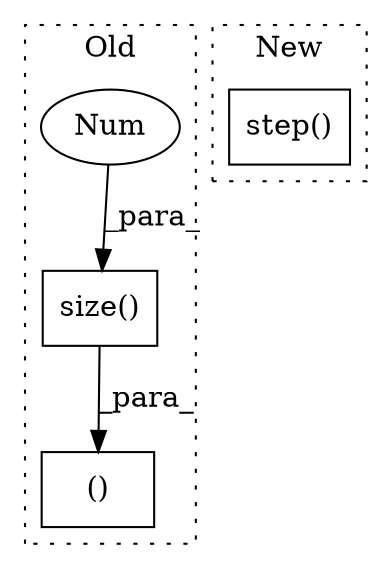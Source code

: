 digraph G {
subgraph cluster0 {
1 [label="size()" a="75" s="5567,5577" l="9,1" shape="box"];
3 [label="()" a="54" s="5543" l="49" shape="box"];
4 [label="Num" a="76" s="5576" l="1" shape="ellipse"];
label = "Old";
style="dotted";
}
subgraph cluster1 {
2 [label="step()" a="75" s="5073" l="19" shape="box"];
label = "New";
style="dotted";
}
1 -> 3 [label="_para_"];
4 -> 1 [label="_para_"];
}